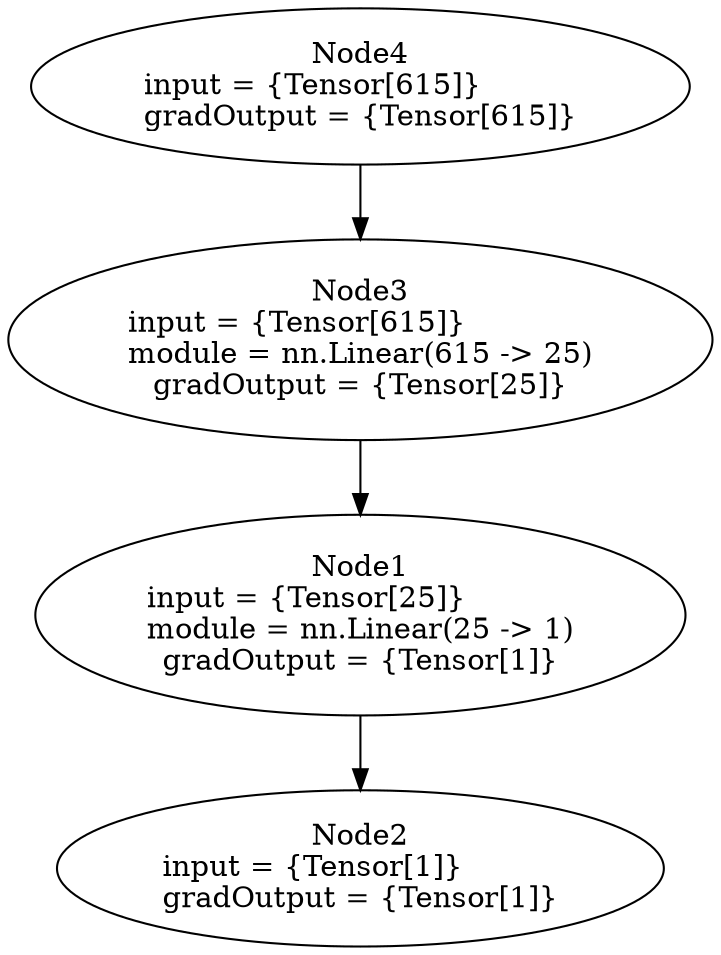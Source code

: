 digraph G {
	graph [bb="0,0,270,452"];
	node [label="\N",
		shape=oval
	];
	n1	 [height=1.3356,
		label="Node1\ninput = {Tensor[25]}\lmodule = nn.Linear(25 -> 1)\lgradOutput = {Tensor[1]}",
		pos="135,160",
		tooltip="[nngraph_sample.lua]:86",
		width=3.4744];
	n2	 [height=1.041,
		label="Node2\ninput = {Tensor[1]}\lgradOutput = {Tensor[1]}",
		pos="135,38",
		tooltip="[[C]]:-1",
		width=3.2079];
	n1 -> n2	 [pos="e,135,75.722 135,111.57 135,103.1 135,94.269 135,85.81"];
	n3	 [height=1.3356,
		label="Node3\ninput = {Tensor[615]}\lmodule = nn.Linear(615 -> 25)\lgradOutput = {Tensor[25]}",
		pos="135,292",
		tooltip="[nngraph_sample.lua]:85",
		width=3.7508];
	n3 -> n1	 [pos="e,135,208.48 135,243.7 135,235.54 135,226.99 135,218.6"];
	n4	 [height=1.041,
		label="Node4\ninput = {Tensor[615]}\lgradOutput = {Tensor[615]}",
		pos="135,414",
		tooltip="[[C]]:-1",
		width=3.4842];
	n4 -> n3	 [pos="e,135,340.5 135,376.34 135,368.22 135,359.42 135,350.68"];
}
